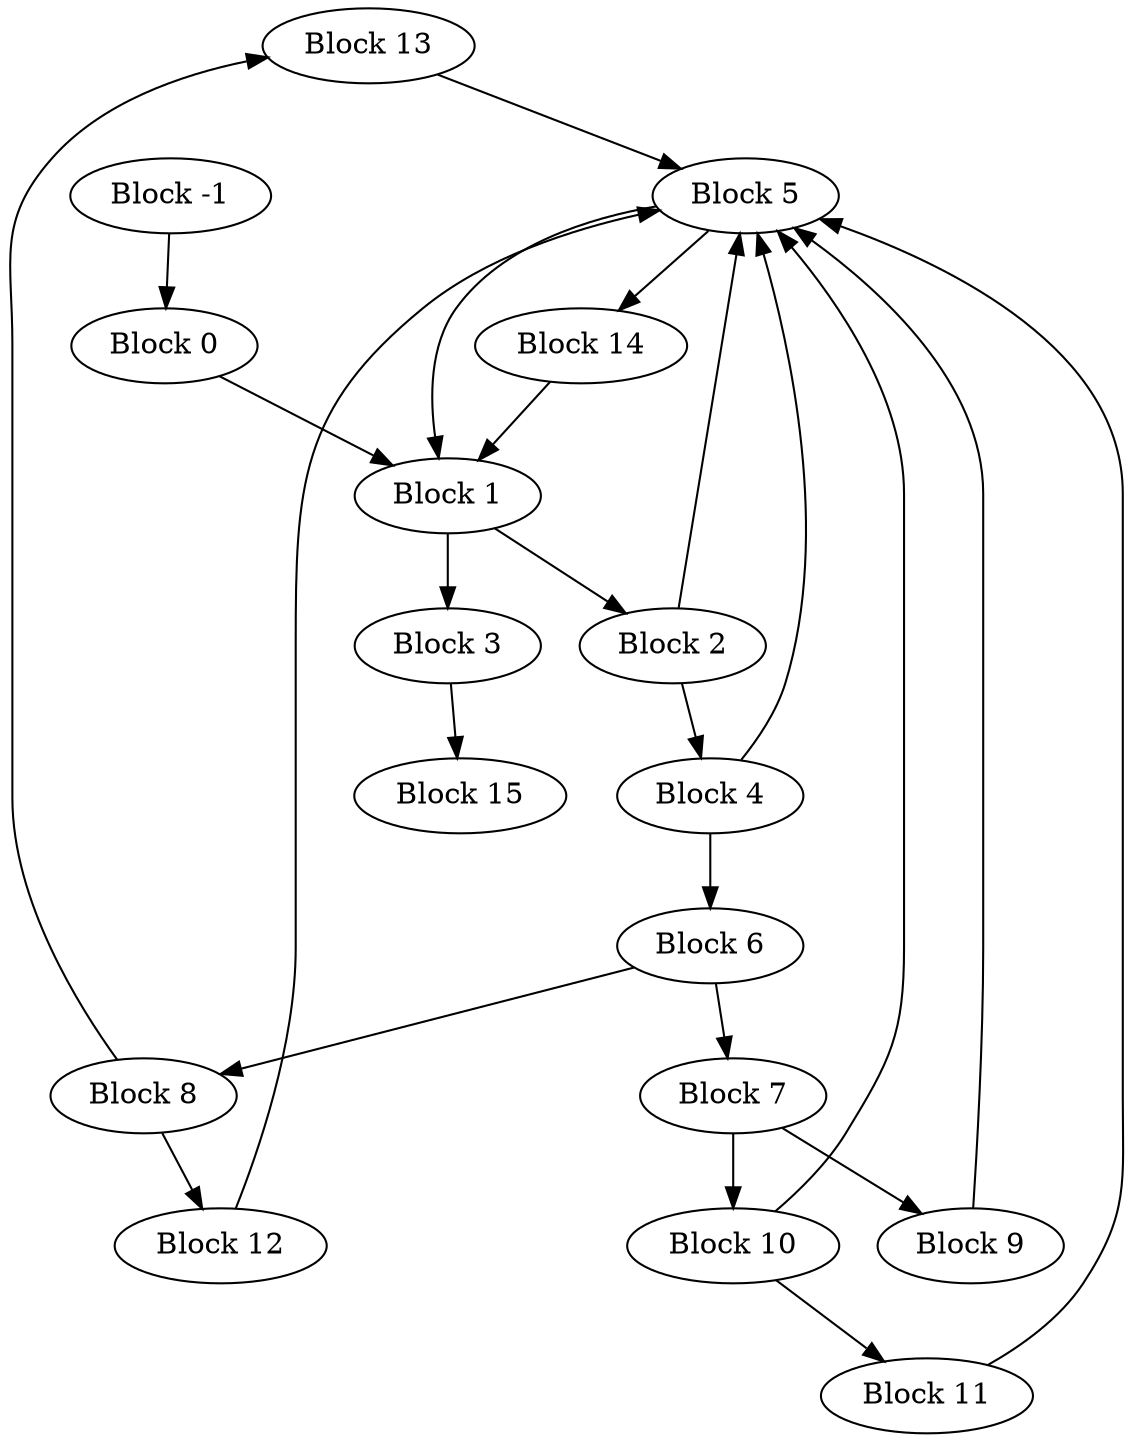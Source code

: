 digraph G {
    "13" [label="Block 13"];
    "13" -> "5";
    "5" [label="Block 5"];
    "5" -> "14";
    "5" -> "1";
    "6" [label="Block 6"];
    "6" -> "7";
    "6" -> "8";
    "10" [label="Block 10"];
    "10" -> "11";
    "10" -> "5";
    "11" [label="Block 11"];
    "11" -> "5";
    "2" [label="Block 2"];
    "2" -> "4";
    "2" -> "5";
    "12" [label="Block 12"];
    "12" -> "5";
    "0" [label="Block 0"];
    "0" -> "1";
    "9" [label="Block 9"];
    "9" -> "5";
    "7" [label="Block 7"];
    "7" -> "9";
    "7" -> "10";
    "15" [label="Block 15"];
    "3" [label="Block 3"];
    "3" -> "15";
    "14" [label="Block 14"];
    "14" -> "1";
    "1" [label="Block 1"];
    "1" -> "2";
    "1" -> "3";
    "4" [label="Block 4"];
    "4" -> "6";
    "4" -> "5";
    "8" [label="Block 8"];
    "8" -> "12";
    "8" -> "13";
    "-1" [label="Block -1"];
    "-1" -> "0";
}
